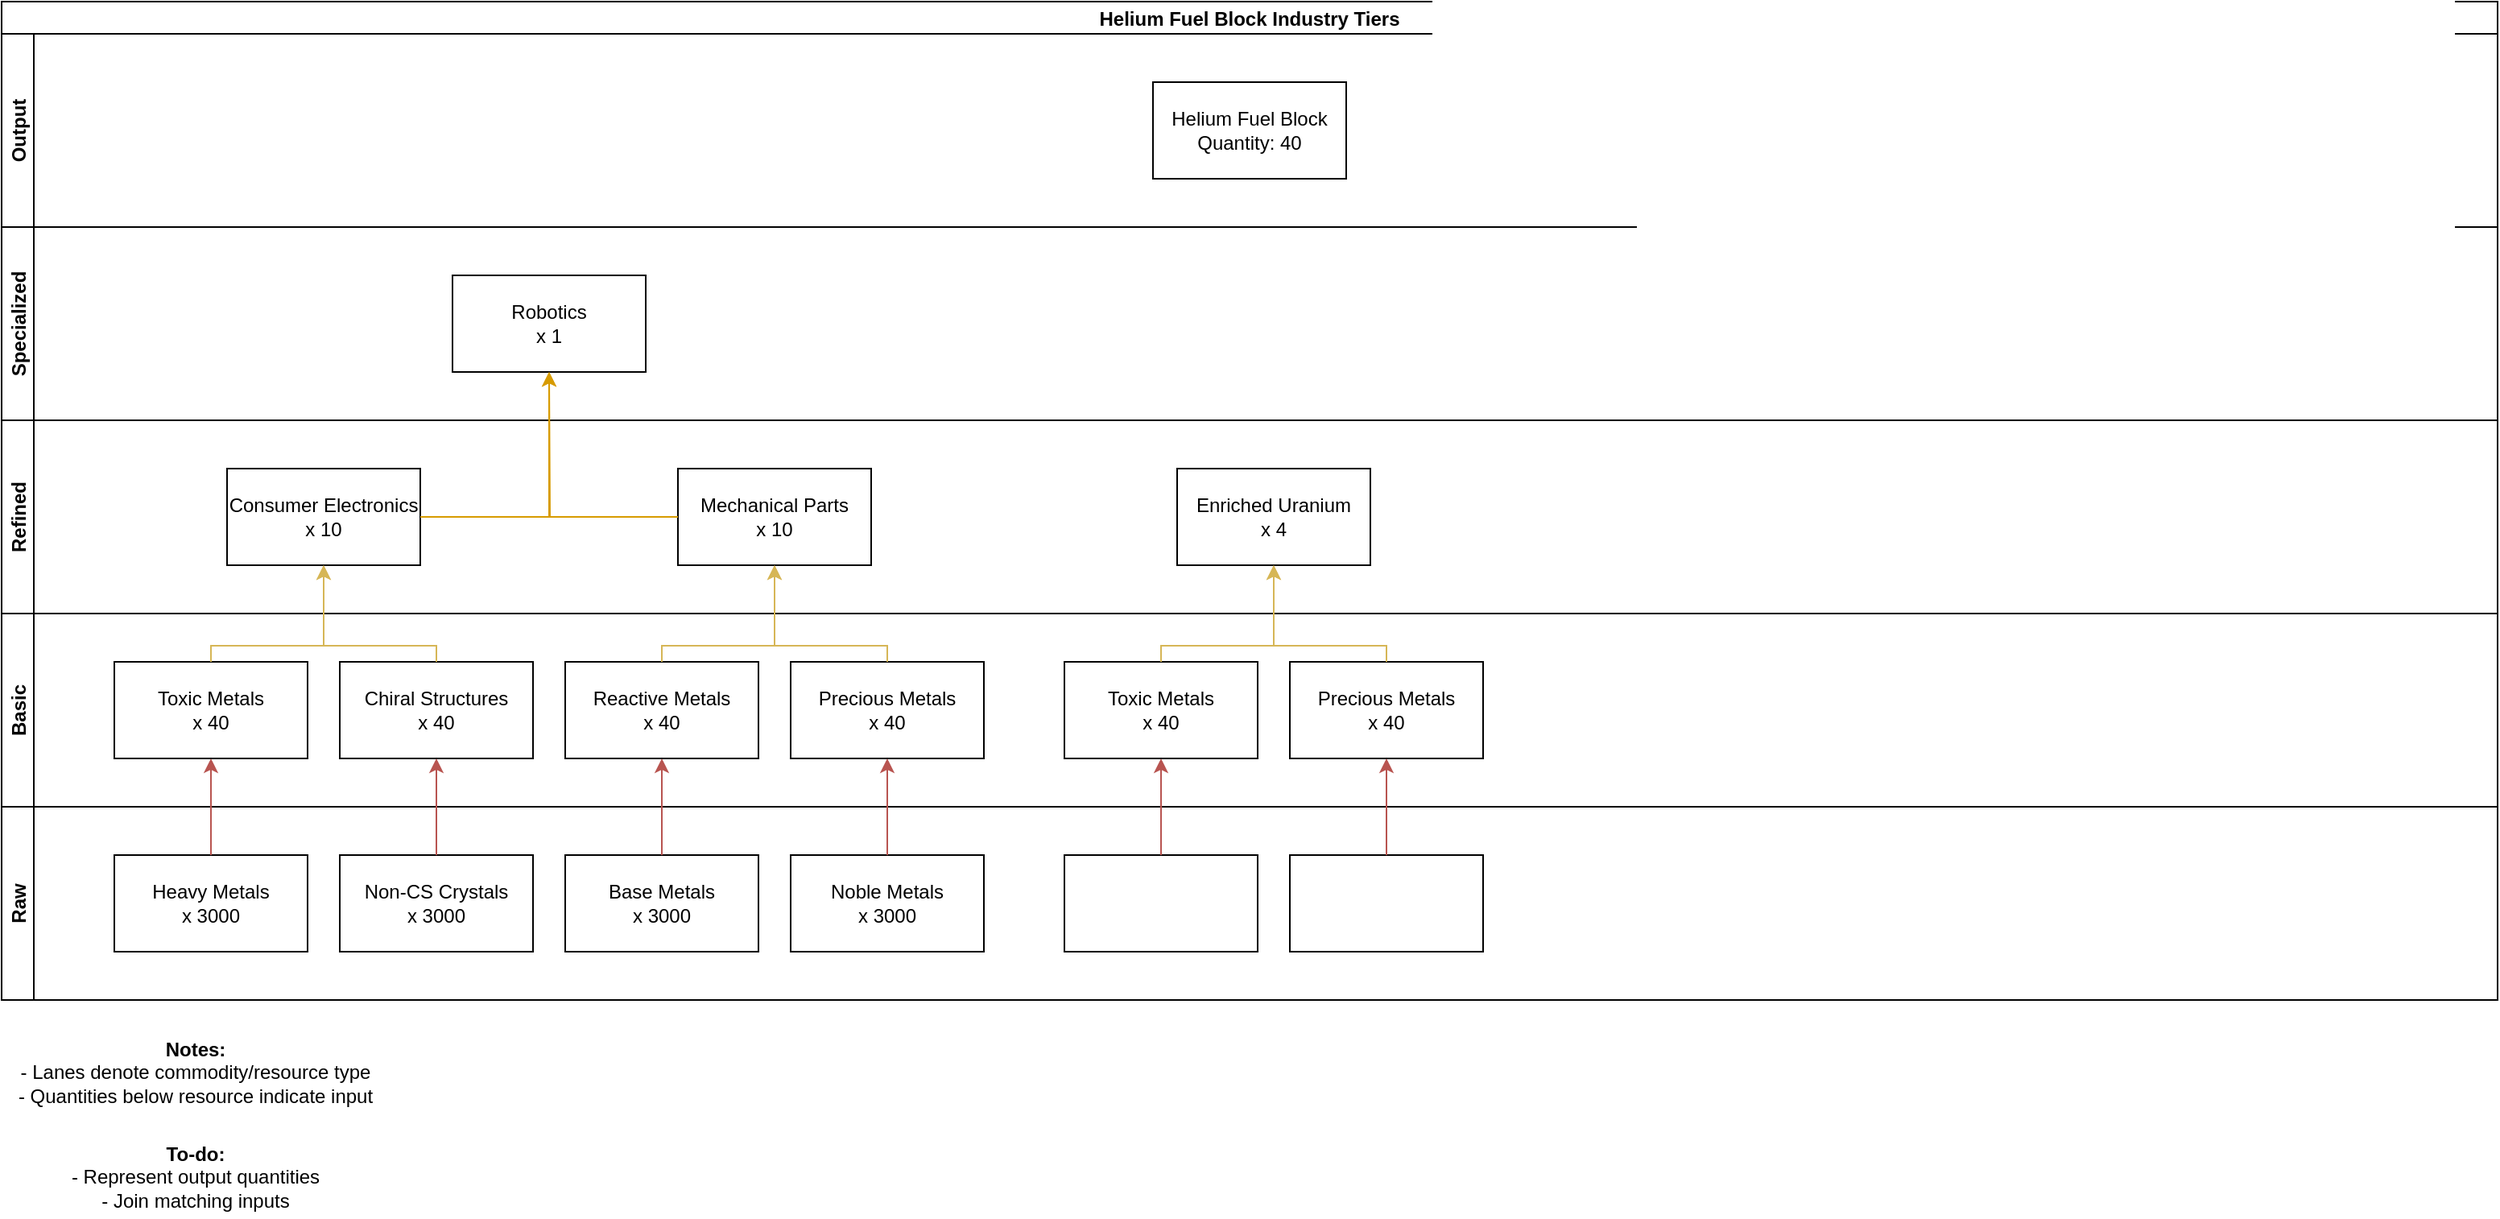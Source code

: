 <mxfile version="15.7.0" type="github">
  <diagram id="3TLoZ07AutrMq-KuwH9l" name="Helium Fuel Block">
    <mxGraphModel dx="1426" dy="1994" grid="1" gridSize="10" guides="1" tooltips="1" connect="1" arrows="1" fold="1" page="1" pageScale="1" pageWidth="827" pageHeight="1169" math="0" shadow="0">
      <root>
        <mxCell id="0" />
        <mxCell id="1" parent="0" />
        <mxCell id="alUQvkPKiy3RBT4dOB0o-2" value="Helium Fuel Block Industry Tiers" style="swimlane;childLayout=stackLayout;resizeParent=1;resizeParentMax=0;horizontal=1;startSize=20;horizontalStack=0;" vertex="1" parent="1">
          <mxGeometry x="50" y="-10" width="1550" height="620" as="geometry" />
        </mxCell>
        <mxCell id="alUQvkPKiy3RBT4dOB0o-3" value="Output" style="swimlane;startSize=20;horizontal=0;" vertex="1" parent="alUQvkPKiy3RBT4dOB0o-2">
          <mxGeometry y="20" width="1550" height="120" as="geometry" />
        </mxCell>
        <mxCell id="alUQvkPKiy3RBT4dOB0o-14" value="Helium Fuel Block&lt;br&gt;Quantity: 40" style="rounded=0;whiteSpace=wrap;html=1;" vertex="1" parent="alUQvkPKiy3RBT4dOB0o-3">
          <mxGeometry x="715" y="30" width="120" height="60" as="geometry" />
        </mxCell>
        <mxCell id="alUQvkPKiy3RBT4dOB0o-4" value="Specialized" style="swimlane;startSize=20;horizontal=0;" vertex="1" parent="alUQvkPKiy3RBT4dOB0o-2">
          <mxGeometry y="140" width="1550" height="120" as="geometry" />
        </mxCell>
        <mxCell id="alUQvkPKiy3RBT4dOB0o-15" value="Robotics&lt;br&gt;x 1" style="rounded=0;whiteSpace=wrap;html=1;" vertex="1" parent="alUQvkPKiy3RBT4dOB0o-4">
          <mxGeometry x="280" y="30" width="120" height="60" as="geometry" />
        </mxCell>
        <mxCell id="alUQvkPKiy3RBT4dOB0o-5" value="Refined" style="swimlane;startSize=20;horizontal=0;" vertex="1" parent="alUQvkPKiy3RBT4dOB0o-2">
          <mxGeometry y="260" width="1550" height="120" as="geometry" />
        </mxCell>
        <mxCell id="alUQvkPKiy3RBT4dOB0o-26" value="Consumer Electronics&lt;br&gt;x 10" style="rounded=0;whiteSpace=wrap;html=1;" vertex="1" parent="alUQvkPKiy3RBT4dOB0o-5">
          <mxGeometry x="140" y="30" width="120" height="60" as="geometry" />
        </mxCell>
        <mxCell id="alUQvkPKiy3RBT4dOB0o-27" value="Mechanical Parts&lt;br&gt;x 10" style="rounded=0;whiteSpace=wrap;html=1;" vertex="1" parent="alUQvkPKiy3RBT4dOB0o-5">
          <mxGeometry x="420" y="30" width="120" height="60" as="geometry" />
        </mxCell>
        <mxCell id="alUQvkPKiy3RBT4dOB0o-12" value="Basic" style="swimlane;startSize=20;horizontal=0;" vertex="1" parent="alUQvkPKiy3RBT4dOB0o-2">
          <mxGeometry y="380" width="1550" height="120" as="geometry" />
        </mxCell>
        <mxCell id="alUQvkPKiy3RBT4dOB0o-28" value="Toxic Metals&lt;br&gt;x 40" style="rounded=0;whiteSpace=wrap;html=1;" vertex="1" parent="alUQvkPKiy3RBT4dOB0o-12">
          <mxGeometry x="70" y="30" width="120" height="60" as="geometry" />
        </mxCell>
        <mxCell id="alUQvkPKiy3RBT4dOB0o-29" value="Chiral Structures&lt;br&gt;x 40" style="rounded=0;whiteSpace=wrap;html=1;" vertex="1" parent="alUQvkPKiy3RBT4dOB0o-12">
          <mxGeometry x="210" y="30" width="120" height="60" as="geometry" />
        </mxCell>
        <mxCell id="alUQvkPKiy3RBT4dOB0o-30" value="Reactive Metals&lt;br&gt;x 40" style="rounded=0;whiteSpace=wrap;html=1;" vertex="1" parent="alUQvkPKiy3RBT4dOB0o-12">
          <mxGeometry x="350" y="30" width="120" height="60" as="geometry" />
        </mxCell>
        <mxCell id="alUQvkPKiy3RBT4dOB0o-31" value="Precious Metals&lt;br&gt;x 40" style="rounded=0;whiteSpace=wrap;html=1;" vertex="1" parent="alUQvkPKiy3RBT4dOB0o-12">
          <mxGeometry x="490" y="30" width="120" height="60" as="geometry" />
        </mxCell>
        <mxCell id="alUQvkPKiy3RBT4dOB0o-13" value="Raw" style="swimlane;startSize=20;horizontal=0;" vertex="1" parent="alUQvkPKiy3RBT4dOB0o-2">
          <mxGeometry y="500" width="1550" height="120" as="geometry" />
        </mxCell>
        <mxCell id="alUQvkPKiy3RBT4dOB0o-32" value="Heavy Metals&lt;br&gt;x 3000" style="rounded=0;whiteSpace=wrap;html=1;" vertex="1" parent="alUQvkPKiy3RBT4dOB0o-13">
          <mxGeometry x="70" y="30" width="120" height="60" as="geometry" />
        </mxCell>
        <mxCell id="alUQvkPKiy3RBT4dOB0o-33" value="Non-CS Crystals&lt;br&gt;x 3000" style="rounded=0;whiteSpace=wrap;html=1;" vertex="1" parent="alUQvkPKiy3RBT4dOB0o-13">
          <mxGeometry x="210" y="30" width="120" height="60" as="geometry" />
        </mxCell>
        <mxCell id="alUQvkPKiy3RBT4dOB0o-41" value="Base Metals&lt;br&gt;x 3000" style="rounded=0;whiteSpace=wrap;html=1;" vertex="1" parent="alUQvkPKiy3RBT4dOB0o-13">
          <mxGeometry x="350" y="30" width="120" height="60" as="geometry" />
        </mxCell>
        <mxCell id="alUQvkPKiy3RBT4dOB0o-42" value="Noble Metals&lt;br&gt;x 3000" style="rounded=0;whiteSpace=wrap;html=1;" vertex="1" parent="alUQvkPKiy3RBT4dOB0o-13">
          <mxGeometry x="490" y="30" width="120" height="60" as="geometry" />
        </mxCell>
        <mxCell id="alUQvkPKiy3RBT4dOB0o-69" value="Enriched Uranium&lt;br&gt;x 4" style="rounded=0;whiteSpace=wrap;html=1;" vertex="1" parent="alUQvkPKiy3RBT4dOB0o-13">
          <mxGeometry x="730" y="-210" width="120" height="60" as="geometry" />
        </mxCell>
        <mxCell id="alUQvkPKiy3RBT4dOB0o-71" value="Toxic Metals&lt;br&gt;x 40" style="rounded=0;whiteSpace=wrap;html=1;" vertex="1" parent="alUQvkPKiy3RBT4dOB0o-13">
          <mxGeometry x="660" y="-90" width="120" height="60" as="geometry" />
        </mxCell>
        <mxCell id="alUQvkPKiy3RBT4dOB0o-72" value="Precious Metals&lt;br&gt;x 40" style="rounded=0;whiteSpace=wrap;html=1;" vertex="1" parent="alUQvkPKiy3RBT4dOB0o-13">
          <mxGeometry x="800" y="-90" width="120" height="60" as="geometry" />
        </mxCell>
        <mxCell id="alUQvkPKiy3RBT4dOB0o-81" style="edgeStyle=orthogonalEdgeStyle;rounded=0;orthogonalLoop=1;jettySize=auto;html=1;entryX=0.5;entryY=1;entryDx=0;entryDy=0;fillColor=#fff2cc;strokeColor=#d6b656;" edge="1" parent="alUQvkPKiy3RBT4dOB0o-13" source="alUQvkPKiy3RBT4dOB0o-72" target="alUQvkPKiy3RBT4dOB0o-69">
          <mxGeometry relative="1" as="geometry">
            <Array as="points">
              <mxPoint x="860" y="-100" />
              <mxPoint x="790" y="-100" />
            </Array>
          </mxGeometry>
        </mxCell>
        <mxCell id="alUQvkPKiy3RBT4dOB0o-75" value="" style="rounded=0;whiteSpace=wrap;html=1;" vertex="1" parent="alUQvkPKiy3RBT4dOB0o-13">
          <mxGeometry x="660" y="30" width="120" height="60" as="geometry" />
        </mxCell>
        <mxCell id="alUQvkPKiy3RBT4dOB0o-79" style="edgeStyle=orthogonalEdgeStyle;rounded=0;orthogonalLoop=1;jettySize=auto;html=1;entryX=0.5;entryY=1;entryDx=0;entryDy=0;fillColor=#f8cecc;strokeColor=#b85450;" edge="1" parent="alUQvkPKiy3RBT4dOB0o-13" source="alUQvkPKiy3RBT4dOB0o-75" target="alUQvkPKiy3RBT4dOB0o-71">
          <mxGeometry relative="1" as="geometry" />
        </mxCell>
        <mxCell id="alUQvkPKiy3RBT4dOB0o-76" value="" style="rounded=0;whiteSpace=wrap;html=1;" vertex="1" parent="alUQvkPKiy3RBT4dOB0o-13">
          <mxGeometry x="800" y="30" width="120" height="60" as="geometry" />
        </mxCell>
        <mxCell id="alUQvkPKiy3RBT4dOB0o-80" style="edgeStyle=orthogonalEdgeStyle;rounded=0;orthogonalLoop=1;jettySize=auto;html=1;entryX=0.5;entryY=1;entryDx=0;entryDy=0;fillColor=#f8cecc;strokeColor=#b85450;" edge="1" parent="alUQvkPKiy3RBT4dOB0o-13" source="alUQvkPKiy3RBT4dOB0o-76" target="alUQvkPKiy3RBT4dOB0o-72">
          <mxGeometry relative="1" as="geometry" />
        </mxCell>
        <mxCell id="alUQvkPKiy3RBT4dOB0o-86" style="edgeStyle=orthogonalEdgeStyle;rounded=0;orthogonalLoop=1;jettySize=auto;html=1;fillColor=#fff2cc;strokeColor=#d6b656;" edge="1" parent="alUQvkPKiy3RBT4dOB0o-13" source="alUQvkPKiy3RBT4dOB0o-71">
          <mxGeometry relative="1" as="geometry">
            <mxPoint x="790" y="-150" as="targetPoint" />
            <Array as="points">
              <mxPoint x="720" y="-100" />
              <mxPoint x="790" y="-100" />
            </Array>
          </mxGeometry>
        </mxCell>
        <mxCell id="alUQvkPKiy3RBT4dOB0o-34" style="edgeStyle=orthogonalEdgeStyle;rounded=0;orthogonalLoop=1;jettySize=auto;html=1;entryX=0.5;entryY=1;entryDx=0;entryDy=0;fillColor=#f8cecc;strokeColor=#b85450;" edge="1" parent="alUQvkPKiy3RBT4dOB0o-2" source="alUQvkPKiy3RBT4dOB0o-32" target="alUQvkPKiy3RBT4dOB0o-28">
          <mxGeometry relative="1" as="geometry" />
        </mxCell>
        <mxCell id="alUQvkPKiy3RBT4dOB0o-35" style="edgeStyle=orthogonalEdgeStyle;rounded=0;orthogonalLoop=1;jettySize=auto;html=1;entryX=0.5;entryY=1;entryDx=0;entryDy=0;fillColor=#f8cecc;strokeColor=#b85450;" edge="1" parent="alUQvkPKiy3RBT4dOB0o-2" source="alUQvkPKiy3RBT4dOB0o-33" target="alUQvkPKiy3RBT4dOB0o-29">
          <mxGeometry relative="1" as="geometry" />
        </mxCell>
        <mxCell id="alUQvkPKiy3RBT4dOB0o-36" style="edgeStyle=orthogonalEdgeStyle;rounded=0;orthogonalLoop=1;jettySize=auto;html=1;entryX=0.5;entryY=1;entryDx=0;entryDy=0;fillColor=#fff2cc;strokeColor=#d6b656;" edge="1" parent="alUQvkPKiy3RBT4dOB0o-2" source="alUQvkPKiy3RBT4dOB0o-29" target="alUQvkPKiy3RBT4dOB0o-26">
          <mxGeometry relative="1" as="geometry">
            <Array as="points">
              <mxPoint x="270" y="400" />
              <mxPoint x="200" y="400" />
            </Array>
          </mxGeometry>
        </mxCell>
        <mxCell id="alUQvkPKiy3RBT4dOB0o-38" style="edgeStyle=orthogonalEdgeStyle;rounded=0;orthogonalLoop=1;jettySize=auto;html=1;entryX=0.5;entryY=1;entryDx=0;entryDy=0;fillColor=#ffe6cc;strokeColor=#d79b00;" edge="1" parent="alUQvkPKiy3RBT4dOB0o-2" source="alUQvkPKiy3RBT4dOB0o-26" target="alUQvkPKiy3RBT4dOB0o-15">
          <mxGeometry relative="1" as="geometry" />
        </mxCell>
        <mxCell id="alUQvkPKiy3RBT4dOB0o-43" style="edgeStyle=orthogonalEdgeStyle;rounded=0;orthogonalLoop=1;jettySize=auto;html=1;entryX=0.5;entryY=1;entryDx=0;entryDy=0;fillColor=#f8cecc;strokeColor=#b85450;" edge="1" parent="alUQvkPKiy3RBT4dOB0o-2" source="alUQvkPKiy3RBT4dOB0o-41" target="alUQvkPKiy3RBT4dOB0o-30">
          <mxGeometry relative="1" as="geometry" />
        </mxCell>
        <mxCell id="alUQvkPKiy3RBT4dOB0o-44" style="edgeStyle=orthogonalEdgeStyle;rounded=0;orthogonalLoop=1;jettySize=auto;html=1;entryX=0.5;entryY=1;entryDx=0;entryDy=0;fillColor=#f8cecc;strokeColor=#b85450;" edge="1" parent="alUQvkPKiy3RBT4dOB0o-2" source="alUQvkPKiy3RBT4dOB0o-42" target="alUQvkPKiy3RBT4dOB0o-31">
          <mxGeometry relative="1" as="geometry" />
        </mxCell>
        <mxCell id="alUQvkPKiy3RBT4dOB0o-45" style="edgeStyle=orthogonalEdgeStyle;rounded=0;orthogonalLoop=1;jettySize=auto;html=1;entryX=0.5;entryY=1;entryDx=0;entryDy=0;fillColor=#fff2cc;strokeColor=#d6b656;" edge="1" parent="alUQvkPKiy3RBT4dOB0o-2" source="alUQvkPKiy3RBT4dOB0o-31" target="alUQvkPKiy3RBT4dOB0o-27">
          <mxGeometry relative="1" as="geometry">
            <Array as="points">
              <mxPoint x="550" y="400" />
              <mxPoint x="480" y="400" />
            </Array>
          </mxGeometry>
        </mxCell>
        <mxCell id="alUQvkPKiy3RBT4dOB0o-37" style="edgeStyle=orthogonalEdgeStyle;rounded=0;orthogonalLoop=1;jettySize=auto;html=1;fillColor=#fff2cc;strokeColor=#d6b656;" edge="1" parent="1" source="alUQvkPKiy3RBT4dOB0o-28">
          <mxGeometry relative="1" as="geometry">
            <mxPoint x="250" y="340" as="targetPoint" />
            <Array as="points">
              <mxPoint x="180" y="390" />
              <mxPoint x="250" y="390" />
            </Array>
          </mxGeometry>
        </mxCell>
        <mxCell id="alUQvkPKiy3RBT4dOB0o-39" style="edgeStyle=orthogonalEdgeStyle;rounded=0;orthogonalLoop=1;jettySize=auto;html=1;fillColor=#ffe6cc;strokeColor=#d79b00;" edge="1" parent="1" source="alUQvkPKiy3RBT4dOB0o-27">
          <mxGeometry relative="1" as="geometry">
            <mxPoint x="390" y="220" as="targetPoint" />
          </mxGeometry>
        </mxCell>
        <mxCell id="alUQvkPKiy3RBT4dOB0o-46" style="edgeStyle=orthogonalEdgeStyle;rounded=0;orthogonalLoop=1;jettySize=auto;html=1;fillColor=#fff2cc;strokeColor=#d6b656;" edge="1" parent="1" source="alUQvkPKiy3RBT4dOB0o-30">
          <mxGeometry relative="1" as="geometry">
            <mxPoint x="530" y="340" as="targetPoint" />
            <Array as="points">
              <mxPoint x="460" y="390" />
              <mxPoint x="530" y="390" />
            </Array>
          </mxGeometry>
        </mxCell>
        <mxCell id="alUQvkPKiy3RBT4dOB0o-90" value="&lt;b&gt;Notes:&lt;/b&gt;&lt;br&gt;- Lanes denote commodity/resource type&lt;br&gt;- Quantities below resource indicate input" style="text;html=1;align=center;verticalAlign=middle;resizable=0;points=[];autosize=1;strokeColor=none;fillColor=none;" vertex="1" parent="1">
          <mxGeometry x="50" y="630" width="240" height="50" as="geometry" />
        </mxCell>
        <mxCell id="alUQvkPKiy3RBT4dOB0o-91" value="&lt;b&gt;To-do:&lt;/b&gt;&lt;br&gt;- Represent output quantities&lt;br&gt;- Join matching inputs" style="text;html=1;align=center;verticalAlign=middle;resizable=0;points=[];autosize=1;strokeColor=none;fillColor=none;" vertex="1" parent="1">
          <mxGeometry x="85" y="695" width="170" height="50" as="geometry" />
        </mxCell>
      </root>
    </mxGraphModel>
  </diagram>
</mxfile>
